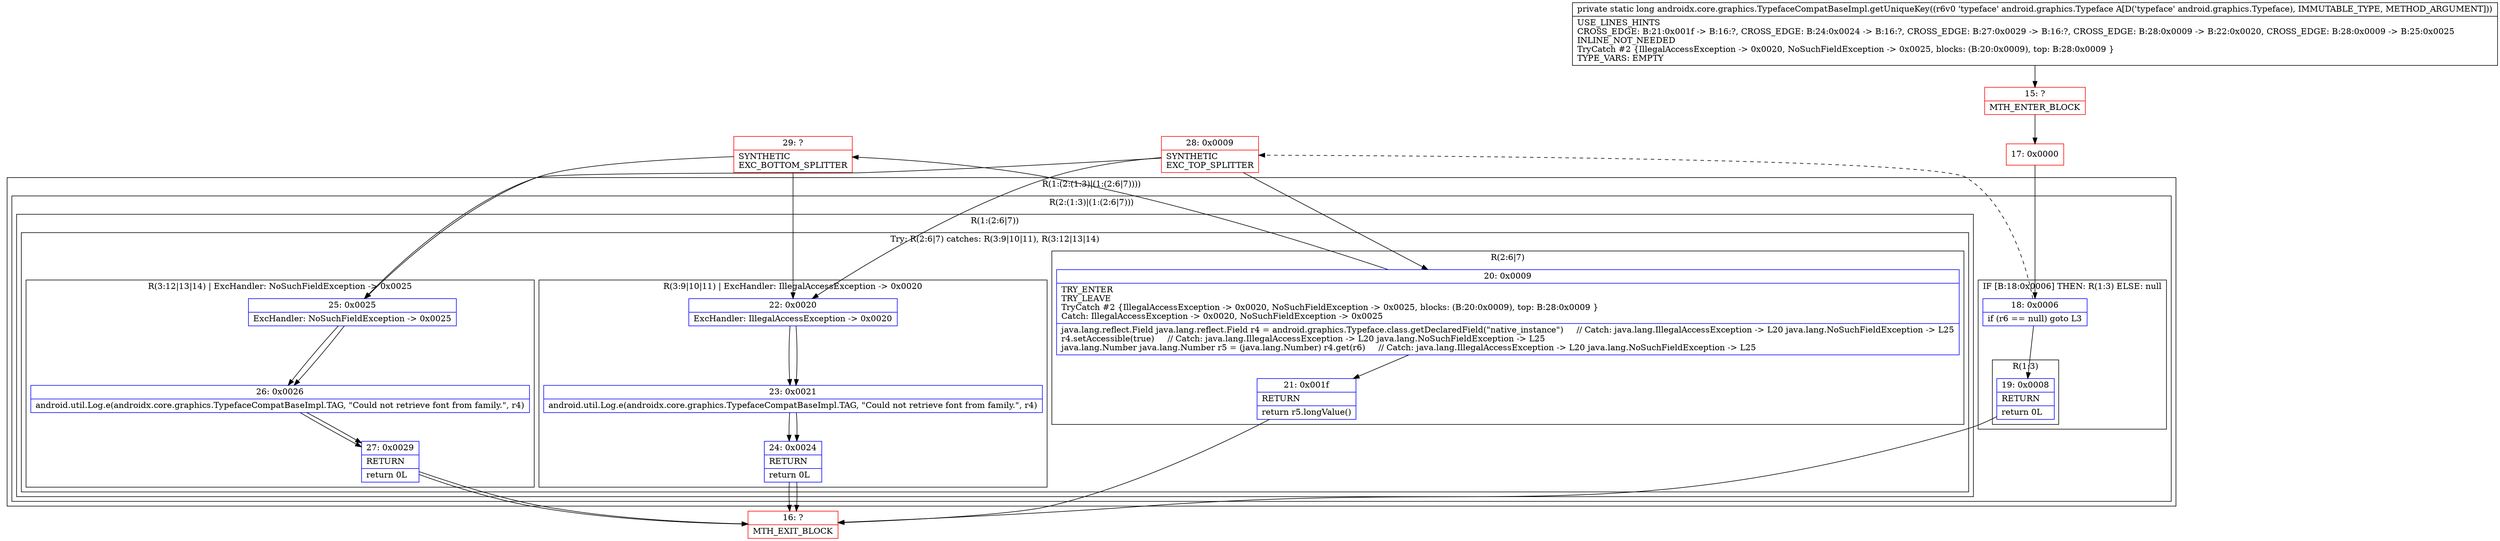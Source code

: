 digraph "CFG forandroidx.core.graphics.TypefaceCompatBaseImpl.getUniqueKey(Landroid\/graphics\/Typeface;)J" {
subgraph cluster_Region_291012883 {
label = "R(1:(2:(1:3)|(1:(2:6|7))))";
node [shape=record,color=blue];
subgraph cluster_Region_269202197 {
label = "R(2:(1:3)|(1:(2:6|7)))";
node [shape=record,color=blue];
subgraph cluster_IfRegion_1332473331 {
label = "IF [B:18:0x0006] THEN: R(1:3) ELSE: null";
node [shape=record,color=blue];
Node_18 [shape=record,label="{18\:\ 0x0006|if (r6 == null) goto L3\l}"];
subgraph cluster_Region_1151435450 {
label = "R(1:3)";
node [shape=record,color=blue];
Node_19 [shape=record,label="{19\:\ 0x0008|RETURN\l|return 0L\l}"];
}
}
subgraph cluster_Region_296010532 {
label = "R(1:(2:6|7))";
node [shape=record,color=blue];
subgraph cluster_TryCatchRegion_1551517982 {
label = "Try: R(2:6|7) catches: R(3:9|10|11), R(3:12|13|14)";
node [shape=record,color=blue];
subgraph cluster_Region_919305693 {
label = "R(2:6|7)";
node [shape=record,color=blue];
Node_20 [shape=record,label="{20\:\ 0x0009|TRY_ENTER\lTRY_LEAVE\lTryCatch #2 \{IllegalAccessException \-\> 0x0020, NoSuchFieldException \-\> 0x0025, blocks: (B:20:0x0009), top: B:28:0x0009 \}\lCatch: IllegalAccessException \-\> 0x0020, NoSuchFieldException \-\> 0x0025\l|java.lang.reflect.Field java.lang.reflect.Field r4 = android.graphics.Typeface.class.getDeclaredField(\"native_instance\")     \/\/ Catch: java.lang.IllegalAccessException \-\> L20 java.lang.NoSuchFieldException \-\> L25\lr4.setAccessible(true)     \/\/ Catch: java.lang.IllegalAccessException \-\> L20 java.lang.NoSuchFieldException \-\> L25\ljava.lang.Number java.lang.Number r5 = (java.lang.Number) r4.get(r6)     \/\/ Catch: java.lang.IllegalAccessException \-\> L20 java.lang.NoSuchFieldException \-\> L25\l}"];
Node_21 [shape=record,label="{21\:\ 0x001f|RETURN\l|return r5.longValue()\l}"];
}
subgraph cluster_Region_1290679063 {
label = "R(3:9|10|11) | ExcHandler: IllegalAccessException \-\> 0x0020\l";
node [shape=record,color=blue];
Node_22 [shape=record,label="{22\:\ 0x0020|ExcHandler: IllegalAccessException \-\> 0x0020\l}"];
Node_23 [shape=record,label="{23\:\ 0x0021|android.util.Log.e(androidx.core.graphics.TypefaceCompatBaseImpl.TAG, \"Could not retrieve font from family.\", r4)\l}"];
Node_24 [shape=record,label="{24\:\ 0x0024|RETURN\l|return 0L\l}"];
}
subgraph cluster_Region_68340834 {
label = "R(3:12|13|14) | ExcHandler: NoSuchFieldException \-\> 0x0025\l";
node [shape=record,color=blue];
Node_25 [shape=record,label="{25\:\ 0x0025|ExcHandler: NoSuchFieldException \-\> 0x0025\l}"];
Node_26 [shape=record,label="{26\:\ 0x0026|android.util.Log.e(androidx.core.graphics.TypefaceCompatBaseImpl.TAG, \"Could not retrieve font from family.\", r4)\l}"];
Node_27 [shape=record,label="{27\:\ 0x0029|RETURN\l|return 0L\l}"];
}
}
}
}
}
subgraph cluster_Region_68340834 {
label = "R(3:12|13|14) | ExcHandler: NoSuchFieldException \-\> 0x0025\l";
node [shape=record,color=blue];
Node_25 [shape=record,label="{25\:\ 0x0025|ExcHandler: NoSuchFieldException \-\> 0x0025\l}"];
Node_26 [shape=record,label="{26\:\ 0x0026|android.util.Log.e(androidx.core.graphics.TypefaceCompatBaseImpl.TAG, \"Could not retrieve font from family.\", r4)\l}"];
Node_27 [shape=record,label="{27\:\ 0x0029|RETURN\l|return 0L\l}"];
}
subgraph cluster_Region_1290679063 {
label = "R(3:9|10|11) | ExcHandler: IllegalAccessException \-\> 0x0020\l";
node [shape=record,color=blue];
Node_22 [shape=record,label="{22\:\ 0x0020|ExcHandler: IllegalAccessException \-\> 0x0020\l}"];
Node_23 [shape=record,label="{23\:\ 0x0021|android.util.Log.e(androidx.core.graphics.TypefaceCompatBaseImpl.TAG, \"Could not retrieve font from family.\", r4)\l}"];
Node_24 [shape=record,label="{24\:\ 0x0024|RETURN\l|return 0L\l}"];
}
Node_15 [shape=record,color=red,label="{15\:\ ?|MTH_ENTER_BLOCK\l}"];
Node_17 [shape=record,color=red,label="{17\:\ 0x0000}"];
Node_16 [shape=record,color=red,label="{16\:\ ?|MTH_EXIT_BLOCK\l}"];
Node_28 [shape=record,color=red,label="{28\:\ 0x0009|SYNTHETIC\lEXC_TOP_SPLITTER\l}"];
Node_29 [shape=record,color=red,label="{29\:\ ?|SYNTHETIC\lEXC_BOTTOM_SPLITTER\l}"];
MethodNode[shape=record,label="{private static long androidx.core.graphics.TypefaceCompatBaseImpl.getUniqueKey((r6v0 'typeface' android.graphics.Typeface A[D('typeface' android.graphics.Typeface), IMMUTABLE_TYPE, METHOD_ARGUMENT]))  | USE_LINES_HINTS\lCROSS_EDGE: B:21:0x001f \-\> B:16:?, CROSS_EDGE: B:24:0x0024 \-\> B:16:?, CROSS_EDGE: B:27:0x0029 \-\> B:16:?, CROSS_EDGE: B:28:0x0009 \-\> B:22:0x0020, CROSS_EDGE: B:28:0x0009 \-\> B:25:0x0025\lINLINE_NOT_NEEDED\lTryCatch #2 \{IllegalAccessException \-\> 0x0020, NoSuchFieldException \-\> 0x0025, blocks: (B:20:0x0009), top: B:28:0x0009 \}\lTYPE_VARS: EMPTY\l}"];
MethodNode -> Node_15;Node_18 -> Node_19;
Node_18 -> Node_28[style=dashed];
Node_19 -> Node_16;
Node_20 -> Node_21;
Node_20 -> Node_29;
Node_21 -> Node_16;
Node_22 -> Node_23;
Node_23 -> Node_24;
Node_24 -> Node_16;
Node_25 -> Node_26;
Node_26 -> Node_27;
Node_27 -> Node_16;
Node_25 -> Node_26;
Node_26 -> Node_27;
Node_27 -> Node_16;
Node_22 -> Node_23;
Node_23 -> Node_24;
Node_24 -> Node_16;
Node_15 -> Node_17;
Node_17 -> Node_18;
Node_28 -> Node_20;
Node_28 -> Node_22;
Node_28 -> Node_25;
Node_29 -> Node_22;
Node_29 -> Node_25;
}

